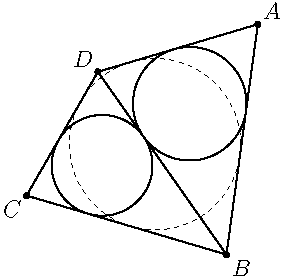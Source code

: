 import geometry;
size(5cm);

circle w = circle((point)(0, 0), 1);
point o = w.C;
var r = w.r;
point A = (o.x + r + 0.2, o.y + r + 0.4); 
point C = (o.x - r - 0.5, o.y - r + 0.4); 

line a1 = tangents(w, A)[0];
line a2 = tangents(w, A)[1];

line c1 = tangents(w, C)[0];
line c2 = tangents(w, C)[1];

point B = intersectionpoint(a1, c1);
point D = intersectionpoint(a2, c2);

//draw

draw(w, linewidth(0.3) + dashed);

dot("$A$", A, NE);
dot("$B$", B, SE);
dot("$C$", C, SW);
dot("$D$", D, NW);


draw(segment(A, B));
draw(segment(C, B));
draw(segment(C, D));
draw(segment(A, D));

draw(segment(B, D));
//draw(segment(A, C));

draw(incircle(A, B, D));
draw(incircle(C, B, D));

  
